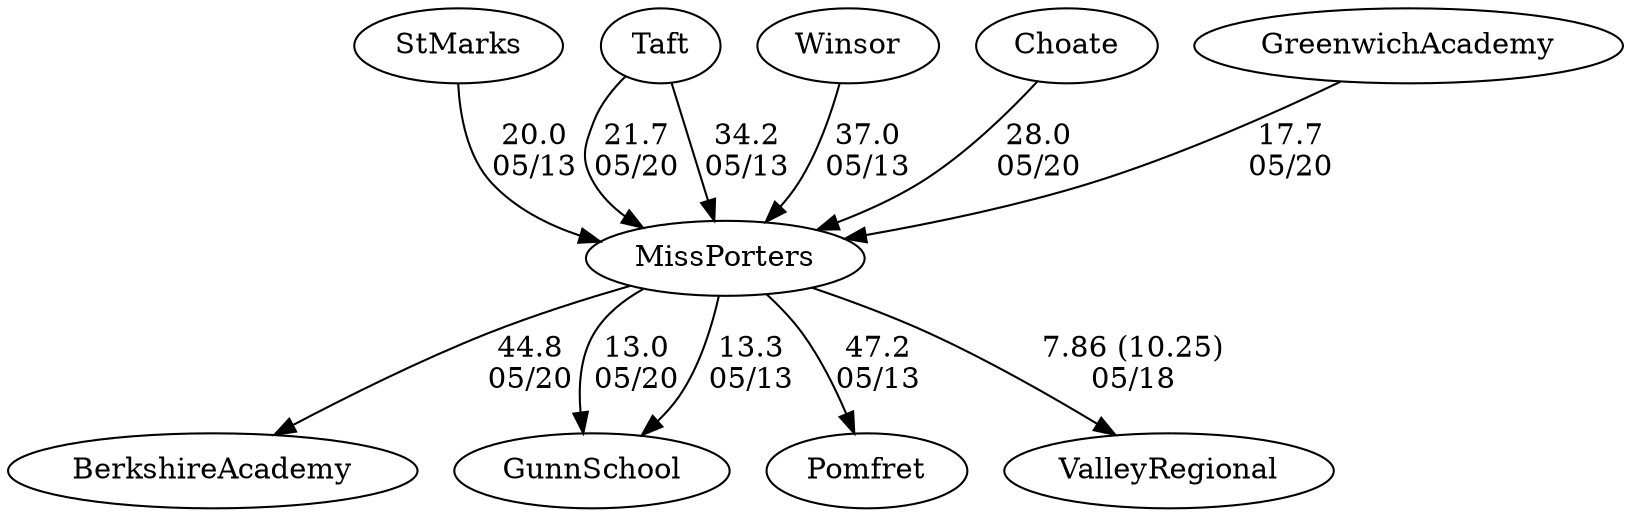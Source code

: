 digraph girls2foursMissPorters {StMarks [URL="girls2foursMissPortersStMarks.html"];BerkshireAcademy [URL="girls2foursMissPortersBerkshireAcademy.html"];GunnSchool [URL="girls2foursMissPortersGunnSchool.html"];MissPorters [URL="girls2foursMissPortersMissPorters.html"];Pomfret [URL="girls2foursMissPortersPomfret.html"];ValleyRegional [URL="girls2foursMissPortersValleyRegional.html"];Taft [URL="girls2foursMissPortersTaft.html"];Winsor [URL="girls2foursMissPortersWinsor.html"];Choate [URL="girls2foursMissPortersChoate.html"];GreenwichAcademy [URL="girls2foursMissPortersGreenwichAcademy.html"];Choate -> MissPorters[label="28.0
05/20", weight="72", tooltip="NEIRA Boys & Girls Fours,Frederick Gunn vs. Greenwich Academy, Choate, Miss Porter's, Taft, Berkshire			
Distance: 1500m Conditions: Floating start. Light, consistent crosswind in the first half, giving way to calm water in the second half. Comments: Order of events: G6, G4, B2, B3, G3, G5, B4, G2, B1, G1
None", URL="http://www.row2k.com/results/resultspage.cfm?UID=3C5AF72F03F8A5713EA3E1083EBCB57B&cat=5", random="random"]; 
Taft -> MissPorters[label="21.7
05/20", weight="79", tooltip="NEIRA Boys & Girls Fours,Frederick Gunn vs. Greenwich Academy, Choate, Miss Porter's, Taft, Berkshire			
Distance: 1500m Conditions: Floating start. Light, consistent crosswind in the first half, giving way to calm water in the second half. Comments: Order of events: G6, G4, B2, B3, G3, G5, B4, G2, B1, G1
None", URL="http://www.row2k.com/results/resultspage.cfm?UID=3C5AF72F03F8A5713EA3E1083EBCB57B&cat=5", random="random"]; 
GreenwichAcademy -> MissPorters[label="17.7
05/20", weight="83", tooltip="NEIRA Boys & Girls Fours,Frederick Gunn vs. Greenwich Academy, Choate, Miss Porter's, Taft, Berkshire			
Distance: 1500m Conditions: Floating start. Light, consistent crosswind in the first half, giving way to calm water in the second half. Comments: Order of events: G6, G4, B2, B3, G3, G5, B4, G2, B1, G1
None", URL="http://www.row2k.com/results/resultspage.cfm?UID=3C5AF72F03F8A5713EA3E1083EBCB57B&cat=5", random="random"]; 
MissPorters -> GunnSchool[label="13.0
05/20", weight="87", tooltip="NEIRA Boys & Girls Fours,Frederick Gunn vs. Greenwich Academy, Choate, Miss Porter's, Taft, Berkshire			
Distance: 1500m Conditions: Floating start. Light, consistent crosswind in the first half, giving way to calm water in the second half. Comments: Order of events: G6, G4, B2, B3, G3, G5, B4, G2, B1, G1
None", URL="http://www.row2k.com/results/resultspage.cfm?UID=3C5AF72F03F8A5713EA3E1083EBCB57B&cat=5", random="random"]; 
MissPorters -> BerkshireAcademy[label="44.8
05/20", weight="56", tooltip="NEIRA Boys & Girls Fours,Frederick Gunn vs. Greenwich Academy, Choate, Miss Porter's, Taft, Berkshire			
Distance: 1500m Conditions: Floating start. Light, consistent crosswind in the first half, giving way to calm water in the second half. Comments: Order of events: G6, G4, B2, B3, G3, G5, B4, G2, B1, G1
None", URL="http://www.row2k.com/results/resultspage.cfm?UID=3C5AF72F03F8A5713EA3E1083EBCB57B&cat=5", random="random"]; 
MissPorters -> ValleyRegional[label="7.86 (10.25)
05/18", weight="93", tooltip="NEIRA Girls Fours,Miss Porter's vs. Valley Regional			
Distance: 1150 Conditions: Slight tail wing 5-10 mph, floating starts Comments: **V1 MPS injury in last 300m DNF, V2 Valley stopped prior to line
None", URL="http://www.row2k.com/results/resultspage.cfm?UID=C67720F7036CC6FC1B7730D20BC9168F&cat=1", random="random"]; 
Winsor -> MissPorters[label="37.0
05/13", weight="63", tooltip="NEIRA Boys & Girls Fours,du Pont Cup: Pomfret vs. BB&N, Gunn, St. Mark's, Taft, Miss Porter's, Winsor			
Distance: 1500M Conditions: No current. Very light tailwind to start; switched to a crossing headwind, which grew stronger during the middle of racing. Headwind was approximately 12MPH with variable and occasional gusts of ~17MPH. Winds diminished toward end of racing. Comments: 1st Varsity Boats win 2023 du Pont Cup. Congratulations St. Mark's Boys and Winsor Girls. Order of races: G6, B5/6, G5, B3, G4, B4, G3, B2, G2, B1, G1. Note: In the G3 race, Miss P's caught a boat-stopping crab after the 100M mark; the race continued.
None", URL="http://www.row2k.com/results/resultspage.cfm?UID=BE8584B4BAC0512B230EE3348E6AD50F&cat=5", random="random"]; 
Taft -> MissPorters[label="34.2
05/13", weight="66", tooltip="NEIRA Boys & Girls Fours,du Pont Cup: Pomfret vs. BB&N, Gunn, St. Mark's, Taft, Miss Porter's, Winsor			
Distance: 1500M Conditions: No current. Very light tailwind to start; switched to a crossing headwind, which grew stronger during the middle of racing. Headwind was approximately 12MPH with variable and occasional gusts of ~17MPH. Winds diminished toward end of racing. Comments: 1st Varsity Boats win 2023 du Pont Cup. Congratulations St. Mark's Boys and Winsor Girls. Order of races: G6, B5/6, G5, B3, G4, B4, G3, B2, G2, B1, G1. Note: In the G3 race, Miss P's caught a boat-stopping crab after the 100M mark; the race continued.
None", URL="http://www.row2k.com/results/resultspage.cfm?UID=BE8584B4BAC0512B230EE3348E6AD50F&cat=5", random="random"]; 
StMarks -> MissPorters[label="20.0
05/13", weight="80", tooltip="NEIRA Boys & Girls Fours,du Pont Cup: Pomfret vs. BB&N, Gunn, St. Mark's, Taft, Miss Porter's, Winsor			
Distance: 1500M Conditions: No current. Very light tailwind to start; switched to a crossing headwind, which grew stronger during the middle of racing. Headwind was approximately 12MPH with variable and occasional gusts of ~17MPH. Winds diminished toward end of racing. Comments: 1st Varsity Boats win 2023 du Pont Cup. Congratulations St. Mark's Boys and Winsor Girls. Order of races: G6, B5/6, G5, B3, G4, B4, G3, B2, G2, B1, G1. Note: In the G3 race, Miss P's caught a boat-stopping crab after the 100M mark; the race continued.
None", URL="http://www.row2k.com/results/resultspage.cfm?UID=BE8584B4BAC0512B230EE3348E6AD50F&cat=5", random="random"]; 
MissPorters -> GunnSchool[label="13.3
05/13", weight="87", tooltip="NEIRA Boys & Girls Fours,du Pont Cup: Pomfret vs. BB&N, Gunn, St. Mark's, Taft, Miss Porter's, Winsor			
Distance: 1500M Conditions: No current. Very light tailwind to start; switched to a crossing headwind, which grew stronger during the middle of racing. Headwind was approximately 12MPH with variable and occasional gusts of ~17MPH. Winds diminished toward end of racing. Comments: 1st Varsity Boats win 2023 du Pont Cup. Congratulations St. Mark's Boys and Winsor Girls. Order of races: G6, B5/6, G5, B3, G4, B4, G3, B2, G2, B1, G1. Note: In the G3 race, Miss P's caught a boat-stopping crab after the 100M mark; the race continued.
None", URL="http://www.row2k.com/results/resultspage.cfm?UID=BE8584B4BAC0512B230EE3348E6AD50F&cat=5", random="random"]; 
MissPorters -> Pomfret[label="47.2
05/13", weight="53", tooltip="NEIRA Boys & Girls Fours,du Pont Cup: Pomfret vs. BB&N, Gunn, St. Mark's, Taft, Miss Porter's, Winsor			
Distance: 1500M Conditions: No current. Very light tailwind to start; switched to a crossing headwind, which grew stronger during the middle of racing. Headwind was approximately 12MPH with variable and occasional gusts of ~17MPH. Winds diminished toward end of racing. Comments: 1st Varsity Boats win 2023 du Pont Cup. Congratulations St. Mark's Boys and Winsor Girls. Order of races: G6, B5/6, G5, B3, G4, B4, G3, B2, G2, B1, G1. Note: In the G3 race, Miss P's caught a boat-stopping crab after the 100M mark; the race continued.
None", URL="http://www.row2k.com/results/resultspage.cfm?UID=BE8584B4BAC0512B230EE3348E6AD50F&cat=5", random="random"]}